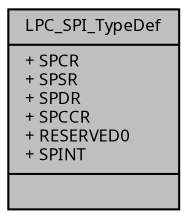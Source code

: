 digraph "LPC_SPI_TypeDef"
{
  edge [fontname="Sans",fontsize="8",labelfontname="Sans",labelfontsize="8"];
  node [fontname="Sans",fontsize="8",shape=record];
  Node1 [label="{LPC_SPI_TypeDef\n|+ SPCR\l+ SPSR\l+ SPDR\l+ SPCCR\l+ RESERVED0\l+ SPINT\l|}",height=0.2,width=0.4,color="black", fillcolor="grey75", style="filled", fontcolor="black"];
}
